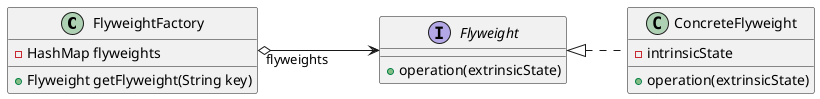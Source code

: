 @startuml 

skinparam DefaultFontName PingFangSC-Regular

left to right direction

class FlyweightFactory{
    - HashMap flyweights
    + Flyweight getFlyweight(String key)
}
interface Flyweight{
    + operation(extrinsicState)
}
class ConcreteFlyweight{
    - intrinsicState
    + operation(extrinsicState)
}

FlyweightFactory "flyweights" o---> Flyweight
Flyweight <|.. ConcreteFlyweight

@enduml
